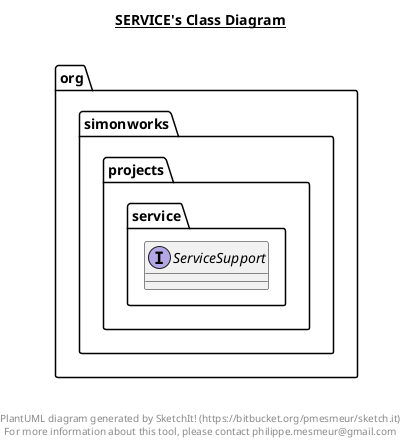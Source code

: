 @startuml

title __SERVICE's Class Diagram__\n

  namespace org.simonworks.projects.service {
    interface org.simonworks.projects.service.ServiceSupport {
    }
  }
  



right footer


PlantUML diagram generated by SketchIt! (https://bitbucket.org/pmesmeur/sketch.it)
For more information about this tool, please contact philippe.mesmeur@gmail.com
endfooter

@enduml

